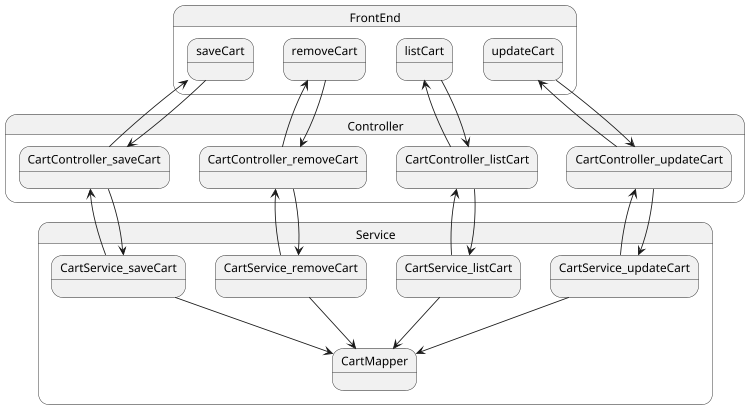 @startuml
'https://plantuml.com/state-diagram

scale 750 width

state FrontEnd {
state listCart
state updateCart
state removeCart
state saveCart
}

state Controller {
state listCart
state saveCart
state updateCart

saveCart-->CartController_saveCart
CartController_saveCart-->saveCart
removeCart-->CartController_removeCart
CartController_removeCart-->removeCart
updateCart-->CartController_updateCart
CartController_updateCart->updateCart
listCart-->CartController_listCart
CartController_listCart-->listCart
}

state Service{
CartController_saveCart-->CartService_saveCart
CartService_saveCart-->CartController_saveCart
CartController_listCart-->CartService_listCart
CartService_listCart-->CartController_listCart
CartController_removeCart-->CartService_removeCart
CartService_removeCart-->CartController_removeCart
CartController_updateCart-->CartService_updateCart
CartService_updateCart-->CartController_updateCart

CartService_saveCart-->CartMapper
CartService_removeCart-->CartMapper
CartService_listCart-->CartMapper
CartService_updateCart-->CartMapper
}
@enduml